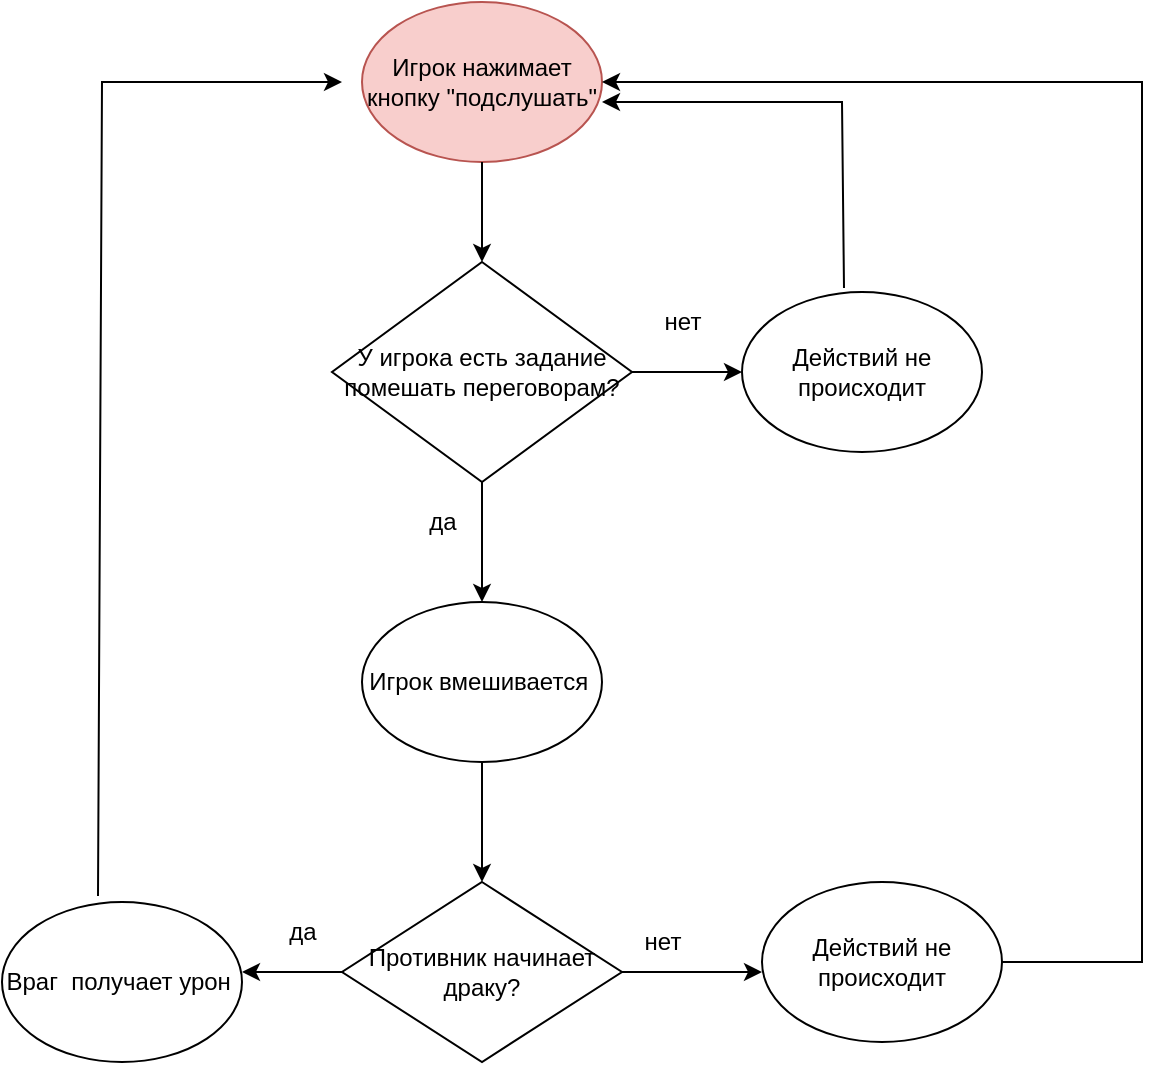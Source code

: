 <mxfile version="20.0.4" type="github"><diagram id="YnZNm2-En8WrV-oRnCYd" name="Page-1"><mxGraphModel dx="689" dy="711" grid="1" gridSize="10" guides="1" tooltips="1" connect="1" arrows="1" fold="1" page="1" pageScale="1" pageWidth="827" pageHeight="1169" math="0" shadow="0"><root><mxCell id="0"/><mxCell id="1" parent="0"/><mxCell id="gAPvvI7jqcrFLmJ37XWk-1" value="Игрок нажимает кнопку &quot;подслушать&quot;" style="ellipse;whiteSpace=wrap;html=1;fillColor=#f8cecc;strokeColor=#b85450;" parent="1" vertex="1"><mxGeometry x="250" y="190" width="120" height="80" as="geometry"/></mxCell><mxCell id="yoWOmIqXxHdlTbKabuC_-2" value="У игрока есть задание помешать переговорам?" style="rhombus;whiteSpace=wrap;html=1;" vertex="1" parent="1"><mxGeometry x="235" y="320" width="150" height="110" as="geometry"/></mxCell><mxCell id="yoWOmIqXxHdlTbKabuC_-4" value="" style="endArrow=classic;html=1;rounded=0;exitX=0.5;exitY=1;exitDx=0;exitDy=0;" edge="1" parent="1" source="gAPvvI7jqcrFLmJ37XWk-1"><mxGeometry width="50" height="50" relative="1" as="geometry"><mxPoint x="270" y="440" as="sourcePoint"/><mxPoint x="310" y="320" as="targetPoint"/></mxGeometry></mxCell><mxCell id="yoWOmIqXxHdlTbKabuC_-7" value="" style="endArrow=classic;html=1;rounded=0;exitX=1;exitY=0.5;exitDx=0;exitDy=0;" edge="1" parent="1" source="yoWOmIqXxHdlTbKabuC_-2"><mxGeometry width="50" height="50" relative="1" as="geometry"><mxPoint x="270" y="440" as="sourcePoint"/><mxPoint x="440" y="375" as="targetPoint"/></mxGeometry></mxCell><mxCell id="yoWOmIqXxHdlTbKabuC_-8" value="" style="endArrow=classic;html=1;rounded=0;exitX=0.5;exitY=1;exitDx=0;exitDy=0;" edge="1" parent="1" source="yoWOmIqXxHdlTbKabuC_-2"><mxGeometry width="50" height="50" relative="1" as="geometry"><mxPoint x="270" y="440" as="sourcePoint"/><mxPoint x="310" y="490" as="targetPoint"/></mxGeometry></mxCell><mxCell id="yoWOmIqXxHdlTbKabuC_-9" value="нет" style="text;html=1;align=center;verticalAlign=middle;resizable=0;points=[];autosize=1;strokeColor=none;fillColor=none;" vertex="1" parent="1"><mxGeometry x="390" y="335" width="40" height="30" as="geometry"/></mxCell><mxCell id="yoWOmIqXxHdlTbKabuC_-10" value="да" style="text;html=1;align=center;verticalAlign=middle;resizable=0;points=[];autosize=1;strokeColor=none;fillColor=none;" vertex="1" parent="1"><mxGeometry x="270" y="435" width="40" height="30" as="geometry"/></mxCell><mxCell id="yoWOmIqXxHdlTbKabuC_-11" value="Игрок вмешивается&amp;nbsp;" style="ellipse;whiteSpace=wrap;html=1;" vertex="1" parent="1"><mxGeometry x="250" y="490" width="120" height="80" as="geometry"/></mxCell><mxCell id="yoWOmIqXxHdlTbKabuC_-12" value="" style="endArrow=classic;html=1;rounded=0;exitX=0.5;exitY=1;exitDx=0;exitDy=0;" edge="1" parent="1" source="yoWOmIqXxHdlTbKabuC_-11"><mxGeometry width="50" height="50" relative="1" as="geometry"><mxPoint x="270" y="750" as="sourcePoint"/><mxPoint x="310" y="630" as="targetPoint"/></mxGeometry></mxCell><mxCell id="yoWOmIqXxHdlTbKabuC_-13" value="Действий не происходит" style="ellipse;whiteSpace=wrap;html=1;" vertex="1" parent="1"><mxGeometry x="440" y="335" width="120" height="80" as="geometry"/></mxCell><mxCell id="yoWOmIqXxHdlTbKabuC_-14" value="" style="endArrow=classic;html=1;rounded=0;exitX=0.425;exitY=-0.025;exitDx=0;exitDy=0;exitPerimeter=0;" edge="1" parent="1" source="yoWOmIqXxHdlTbKabuC_-13"><mxGeometry width="50" height="50" relative="1" as="geometry"><mxPoint x="270" y="500" as="sourcePoint"/><mxPoint x="370" y="240" as="targetPoint"/><Array as="points"><mxPoint x="490" y="240"/></Array></mxGeometry></mxCell><mxCell id="yoWOmIqXxHdlTbKabuC_-17" value="Противник начинает драку?" style="rhombus;whiteSpace=wrap;html=1;" vertex="1" parent="1"><mxGeometry x="240" y="630" width="140" height="90" as="geometry"/></mxCell><mxCell id="yoWOmIqXxHdlTbKabuC_-18" value="" style="endArrow=classic;html=1;rounded=0;exitX=1;exitY=0.5;exitDx=0;exitDy=0;" edge="1" parent="1" source="yoWOmIqXxHdlTbKabuC_-17"><mxGeometry width="50" height="50" relative="1" as="geometry"><mxPoint x="270" y="670" as="sourcePoint"/><mxPoint x="450" y="675" as="targetPoint"/></mxGeometry></mxCell><mxCell id="yoWOmIqXxHdlTbKabuC_-19" value="нет" style="text;html=1;align=center;verticalAlign=middle;resizable=0;points=[];autosize=1;strokeColor=none;fillColor=none;" vertex="1" parent="1"><mxGeometry x="380" y="645" width="40" height="30" as="geometry"/></mxCell><mxCell id="yoWOmIqXxHdlTbKabuC_-20" value="Действий не происходит" style="ellipse;whiteSpace=wrap;html=1;" vertex="1" parent="1"><mxGeometry x="450" y="630" width="120" height="80" as="geometry"/></mxCell><mxCell id="yoWOmIqXxHdlTbKabuC_-21" value="" style="endArrow=classic;html=1;rounded=0;exitX=1;exitY=0.5;exitDx=0;exitDy=0;entryX=1;entryY=0.5;entryDx=0;entryDy=0;" edge="1" parent="1" source="yoWOmIqXxHdlTbKabuC_-20" target="gAPvvI7jqcrFLmJ37XWk-1"><mxGeometry width="50" height="50" relative="1" as="geometry"><mxPoint x="400" y="560" as="sourcePoint"/><mxPoint x="380" y="240" as="targetPoint"/><Array as="points"><mxPoint x="640" y="670"/><mxPoint x="640" y="230"/></Array></mxGeometry></mxCell><mxCell id="yoWOmIqXxHdlTbKabuC_-23" value="" style="endArrow=classic;html=1;rounded=0;exitX=0;exitY=0.5;exitDx=0;exitDy=0;" edge="1" parent="1" source="yoWOmIqXxHdlTbKabuC_-17"><mxGeometry width="50" height="50" relative="1" as="geometry"><mxPoint x="380" y="910" as="sourcePoint"/><mxPoint x="190" y="675" as="targetPoint"/></mxGeometry></mxCell><mxCell id="yoWOmIqXxHdlTbKabuC_-24" value="да" style="text;html=1;align=center;verticalAlign=middle;resizable=0;points=[];autosize=1;strokeColor=none;fillColor=none;" vertex="1" parent="1"><mxGeometry x="200" y="640" width="40" height="30" as="geometry"/></mxCell><mxCell id="yoWOmIqXxHdlTbKabuC_-25" value="Враг &amp;nbsp;получает урон&amp;nbsp;" style="ellipse;whiteSpace=wrap;html=1;" vertex="1" parent="1"><mxGeometry x="70" y="640" width="120" height="80" as="geometry"/></mxCell><mxCell id="yoWOmIqXxHdlTbKabuC_-26" value="" style="endArrow=classic;html=1;rounded=0;exitX=0.4;exitY=-0.037;exitDx=0;exitDy=0;exitPerimeter=0;" edge="1" parent="1" source="yoWOmIqXxHdlTbKabuC_-25"><mxGeometry width="50" height="50" relative="1" as="geometry"><mxPoint x="120" y="630" as="sourcePoint"/><mxPoint x="240" y="230" as="targetPoint"/><Array as="points"><mxPoint x="120" y="230"/></Array></mxGeometry></mxCell></root></mxGraphModel></diagram></mxfile>